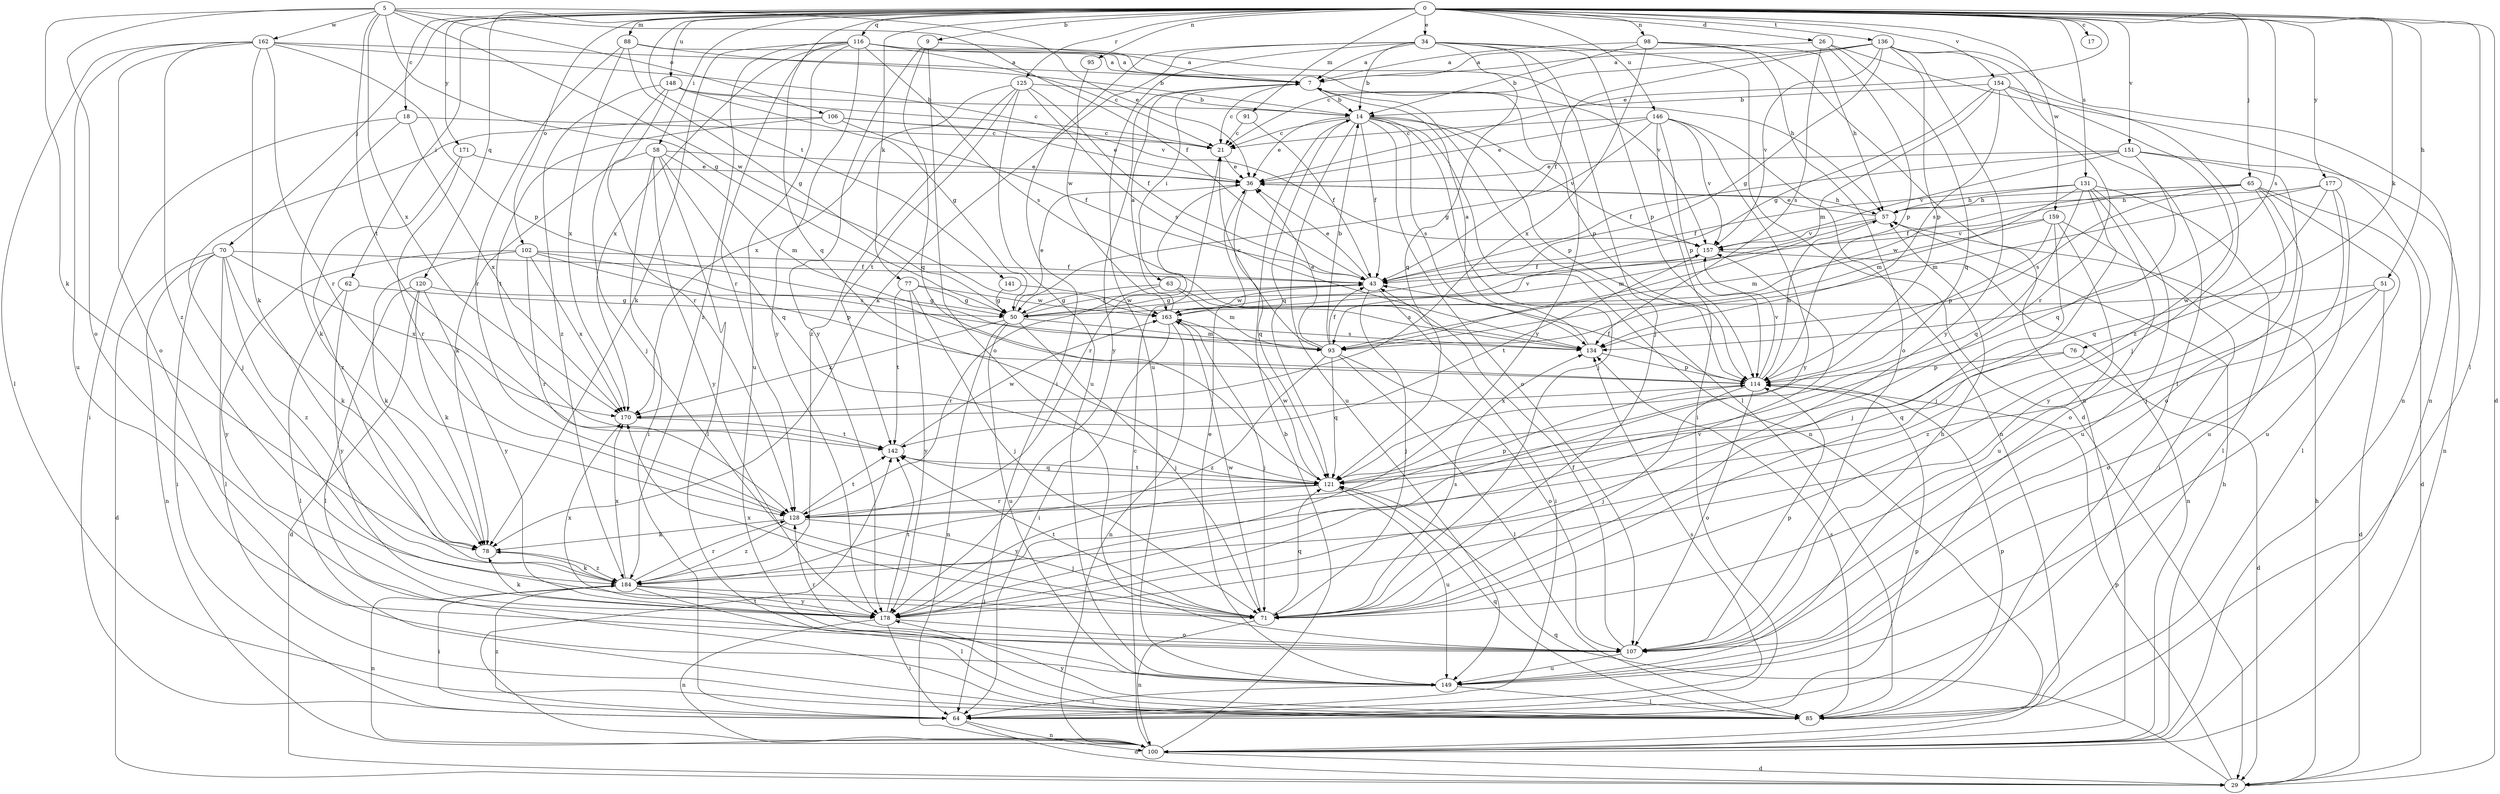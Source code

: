 strict digraph  {
0;
5;
7;
9;
14;
17;
18;
21;
26;
29;
34;
36;
43;
50;
51;
57;
58;
62;
63;
64;
65;
70;
71;
76;
77;
78;
85;
88;
91;
93;
95;
98;
100;
102;
106;
107;
114;
116;
120;
121;
125;
128;
131;
134;
136;
141;
142;
146;
148;
149;
151;
154;
157;
159;
162;
163;
170;
171;
177;
178;
184;
0 -> 9  [label=b];
0 -> 17  [label=c];
0 -> 18  [label=c];
0 -> 26  [label=d];
0 -> 29  [label=d];
0 -> 34  [label=e];
0 -> 36  [label=e];
0 -> 51  [label=h];
0 -> 58  [label=i];
0 -> 62  [label=i];
0 -> 65  [label=j];
0 -> 70  [label=j];
0 -> 76  [label=k];
0 -> 77  [label=k];
0 -> 85  [label=l];
0 -> 88  [label=m];
0 -> 91  [label=m];
0 -> 95  [label=n];
0 -> 98  [label=n];
0 -> 102  [label=o];
0 -> 116  [label=q];
0 -> 120  [label=q];
0 -> 121  [label=q];
0 -> 125  [label=r];
0 -> 131  [label=s];
0 -> 134  [label=s];
0 -> 136  [label=t];
0 -> 141  [label=t];
0 -> 146  [label=u];
0 -> 148  [label=u];
0 -> 151  [label=v];
0 -> 154  [label=v];
0 -> 159  [label=w];
0 -> 171  [label=y];
0 -> 177  [label=y];
5 -> 36  [label=e];
5 -> 43  [label=f];
5 -> 50  [label=g];
5 -> 78  [label=k];
5 -> 106  [label=o];
5 -> 107  [label=o];
5 -> 142  [label=t];
5 -> 162  [label=w];
5 -> 163  [label=w];
5 -> 170  [label=x];
7 -> 14  [label=b];
7 -> 21  [label=c];
7 -> 63  [label=i];
7 -> 85  [label=l];
7 -> 114  [label=p];
7 -> 178  [label=y];
9 -> 7  [label=a];
9 -> 107  [label=o];
9 -> 121  [label=q];
9 -> 178  [label=y];
14 -> 21  [label=c];
14 -> 36  [label=e];
14 -> 43  [label=f];
14 -> 71  [label=j];
14 -> 100  [label=n];
14 -> 107  [label=o];
14 -> 114  [label=p];
14 -> 121  [label=q];
14 -> 134  [label=s];
14 -> 149  [label=u];
14 -> 157  [label=v];
18 -> 21  [label=c];
18 -> 64  [label=i];
18 -> 78  [label=k];
18 -> 170  [label=x];
21 -> 36  [label=e];
26 -> 7  [label=a];
26 -> 100  [label=n];
26 -> 114  [label=p];
26 -> 121  [label=q];
26 -> 134  [label=s];
29 -> 57  [label=h];
29 -> 114  [label=p];
29 -> 121  [label=q];
34 -> 7  [label=a];
34 -> 14  [label=b];
34 -> 29  [label=d];
34 -> 64  [label=i];
34 -> 71  [label=j];
34 -> 78  [label=k];
34 -> 114  [label=p];
34 -> 121  [label=q];
34 -> 149  [label=u];
34 -> 178  [label=y];
36 -> 57  [label=h];
36 -> 121  [label=q];
36 -> 128  [label=r];
43 -> 36  [label=e];
43 -> 50  [label=g];
43 -> 64  [label=i];
43 -> 71  [label=j];
43 -> 163  [label=w];
50 -> 36  [label=e];
50 -> 43  [label=f];
50 -> 71  [label=j];
50 -> 93  [label=m];
50 -> 100  [label=n];
50 -> 149  [label=u];
50 -> 170  [label=x];
51 -> 29  [label=d];
51 -> 107  [label=o];
51 -> 163  [label=w];
51 -> 184  [label=z];
57 -> 36  [label=e];
57 -> 93  [label=m];
57 -> 157  [label=v];
58 -> 36  [label=e];
58 -> 64  [label=i];
58 -> 78  [label=k];
58 -> 85  [label=l];
58 -> 93  [label=m];
58 -> 121  [label=q];
58 -> 178  [label=y];
62 -> 50  [label=g];
62 -> 85  [label=l];
62 -> 178  [label=y];
63 -> 50  [label=g];
63 -> 93  [label=m];
63 -> 128  [label=r];
63 -> 134  [label=s];
64 -> 29  [label=d];
64 -> 100  [label=n];
64 -> 114  [label=p];
64 -> 134  [label=s];
64 -> 184  [label=z];
65 -> 29  [label=d];
65 -> 43  [label=f];
65 -> 57  [label=h];
65 -> 85  [label=l];
65 -> 134  [label=s];
65 -> 149  [label=u];
65 -> 163  [label=w];
65 -> 178  [label=y];
70 -> 29  [label=d];
70 -> 43  [label=f];
70 -> 64  [label=i];
70 -> 78  [label=k];
70 -> 85  [label=l];
70 -> 100  [label=n];
70 -> 170  [label=x];
70 -> 184  [label=z];
71 -> 100  [label=n];
71 -> 121  [label=q];
71 -> 134  [label=s];
71 -> 142  [label=t];
71 -> 163  [label=w];
71 -> 170  [label=x];
76 -> 29  [label=d];
76 -> 114  [label=p];
76 -> 121  [label=q];
77 -> 50  [label=g];
77 -> 71  [label=j];
77 -> 142  [label=t];
77 -> 163  [label=w];
77 -> 178  [label=y];
78 -> 184  [label=z];
85 -> 114  [label=p];
85 -> 121  [label=q];
85 -> 134  [label=s];
85 -> 178  [label=y];
88 -> 7  [label=a];
88 -> 14  [label=b];
88 -> 50  [label=g];
88 -> 128  [label=r];
88 -> 170  [label=x];
91 -> 21  [label=c];
91 -> 43  [label=f];
93 -> 14  [label=b];
93 -> 21  [label=c];
93 -> 36  [label=e];
93 -> 43  [label=f];
93 -> 85  [label=l];
93 -> 107  [label=o];
93 -> 121  [label=q];
93 -> 184  [label=z];
95 -> 163  [label=w];
98 -> 7  [label=a];
98 -> 14  [label=b];
98 -> 57  [label=h];
98 -> 100  [label=n];
98 -> 107  [label=o];
98 -> 170  [label=x];
100 -> 14  [label=b];
100 -> 21  [label=c];
100 -> 29  [label=d];
100 -> 57  [label=h];
100 -> 142  [label=t];
102 -> 43  [label=f];
102 -> 78  [label=k];
102 -> 114  [label=p];
102 -> 128  [label=r];
102 -> 134  [label=s];
102 -> 170  [label=x];
102 -> 178  [label=y];
106 -> 21  [label=c];
106 -> 36  [label=e];
106 -> 43  [label=f];
106 -> 71  [label=j];
106 -> 142  [label=t];
107 -> 43  [label=f];
107 -> 57  [label=h];
107 -> 114  [label=p];
107 -> 128  [label=r];
107 -> 149  [label=u];
114 -> 43  [label=f];
114 -> 57  [label=h];
114 -> 71  [label=j];
114 -> 107  [label=o];
114 -> 157  [label=v];
114 -> 170  [label=x];
116 -> 7  [label=a];
116 -> 21  [label=c];
116 -> 57  [label=h];
116 -> 78  [label=k];
116 -> 128  [label=r];
116 -> 134  [label=s];
116 -> 149  [label=u];
116 -> 157  [label=v];
116 -> 170  [label=x];
116 -> 178  [label=y];
116 -> 184  [label=z];
120 -> 29  [label=d];
120 -> 50  [label=g];
120 -> 78  [label=k];
120 -> 85  [label=l];
120 -> 178  [label=y];
121 -> 128  [label=r];
121 -> 142  [label=t];
121 -> 149  [label=u];
121 -> 163  [label=w];
121 -> 178  [label=y];
125 -> 14  [label=b];
125 -> 43  [label=f];
125 -> 134  [label=s];
125 -> 142  [label=t];
125 -> 149  [label=u];
125 -> 170  [label=x];
125 -> 184  [label=z];
128 -> 71  [label=j];
128 -> 78  [label=k];
128 -> 114  [label=p];
128 -> 142  [label=t];
128 -> 184  [label=z];
131 -> 43  [label=f];
131 -> 57  [label=h];
131 -> 71  [label=j];
131 -> 85  [label=l];
131 -> 93  [label=m];
131 -> 107  [label=o];
131 -> 121  [label=q];
131 -> 149  [label=u];
134 -> 7  [label=a];
134 -> 114  [label=p];
136 -> 7  [label=a];
136 -> 21  [label=c];
136 -> 43  [label=f];
136 -> 50  [label=g];
136 -> 85  [label=l];
136 -> 100  [label=n];
136 -> 114  [label=p];
136 -> 157  [label=v];
136 -> 178  [label=y];
141 -> 50  [label=g];
141 -> 163  [label=w];
142 -> 121  [label=q];
142 -> 163  [label=w];
146 -> 21  [label=c];
146 -> 36  [label=e];
146 -> 50  [label=g];
146 -> 64  [label=i];
146 -> 100  [label=n];
146 -> 114  [label=p];
146 -> 157  [label=v];
146 -> 178  [label=y];
148 -> 14  [label=b];
148 -> 21  [label=c];
148 -> 50  [label=g];
148 -> 71  [label=j];
148 -> 128  [label=r];
148 -> 184  [label=z];
149 -> 36  [label=e];
149 -> 64  [label=i];
149 -> 85  [label=l];
151 -> 36  [label=e];
151 -> 43  [label=f];
151 -> 100  [label=n];
151 -> 107  [label=o];
151 -> 121  [label=q];
151 -> 157  [label=v];
154 -> 14  [label=b];
154 -> 50  [label=g];
154 -> 71  [label=j];
154 -> 93  [label=m];
154 -> 128  [label=r];
154 -> 134  [label=s];
154 -> 184  [label=z];
157 -> 43  [label=f];
157 -> 100  [label=n];
157 -> 142  [label=t];
159 -> 64  [label=i];
159 -> 71  [label=j];
159 -> 93  [label=m];
159 -> 114  [label=p];
159 -> 149  [label=u];
159 -> 157  [label=v];
162 -> 7  [label=a];
162 -> 78  [label=k];
162 -> 85  [label=l];
162 -> 107  [label=o];
162 -> 114  [label=p];
162 -> 128  [label=r];
162 -> 149  [label=u];
162 -> 157  [label=v];
162 -> 184  [label=z];
163 -> 7  [label=a];
163 -> 64  [label=i];
163 -> 71  [label=j];
163 -> 100  [label=n];
163 -> 134  [label=s];
163 -> 157  [label=v];
170 -> 142  [label=t];
171 -> 36  [label=e];
171 -> 128  [label=r];
171 -> 184  [label=z];
177 -> 57  [label=h];
177 -> 71  [label=j];
177 -> 93  [label=m];
177 -> 121  [label=q];
177 -> 149  [label=u];
178 -> 64  [label=i];
178 -> 78  [label=k];
178 -> 100  [label=n];
178 -> 107  [label=o];
178 -> 142  [label=t];
178 -> 157  [label=v];
178 -> 170  [label=x];
184 -> 64  [label=i];
184 -> 71  [label=j];
184 -> 78  [label=k];
184 -> 85  [label=l];
184 -> 100  [label=n];
184 -> 128  [label=r];
184 -> 170  [label=x];
184 -> 178  [label=y];
}

